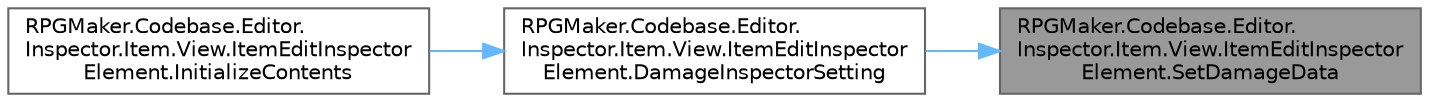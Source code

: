 digraph "RPGMaker.Codebase.Editor.Inspector.Item.View.ItemEditInspectorElement.SetDamageData"
{
 // LATEX_PDF_SIZE
  bgcolor="transparent";
  edge [fontname=Helvetica,fontsize=10,labelfontname=Helvetica,labelfontsize=10];
  node [fontname=Helvetica,fontsize=10,shape=box,height=0.2,width=0.4];
  rankdir="RL";
  Node1 [id="Node000001",label="RPGMaker.Codebase.Editor.\lInspector.Item.View.ItemEditInspector\lElement.SetDamageData",height=0.2,width=0.4,color="gray40", fillcolor="grey60", style="filled", fontcolor="black",tooltip="😁 ダメージ設定"];
  Node1 -> Node2 [id="edge1_Node000001_Node000002",dir="back",color="steelblue1",style="solid",tooltip=" "];
  Node2 [id="Node000002",label="RPGMaker.Codebase.Editor.\lInspector.Item.View.ItemEditInspector\lElement.DamageInspectorSetting",height=0.2,width=0.4,color="grey40", fillcolor="white", style="filled",URL="$d7/d2a/class_r_p_g_maker_1_1_codebase_1_1_editor_1_1_inspector_1_1_item_1_1_view_1_1_item_edit_inspector_element.html#a36f0b27350f305966b4d42ae5a4424af",tooltip="😁 ダメージ部分"];
  Node2 -> Node3 [id="edge2_Node000002_Node000003",dir="back",color="steelblue1",style="solid",tooltip=" "];
  Node3 [id="Node000003",label="RPGMaker.Codebase.Editor.\lInspector.Item.View.ItemEditInspector\lElement.InitializeContents",height=0.2,width=0.4,color="grey40", fillcolor="white", style="filled",URL="$d7/d2a/class_r_p_g_maker_1_1_codebase_1_1_editor_1_1_inspector_1_1_item_1_1_view_1_1_item_edit_inspector_element.html#aa79d55ffb7cb7b6f477d0c00966c98c8",tooltip="😁 初期化処理"];
}
